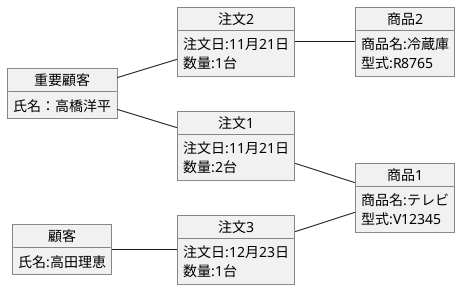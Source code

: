 @startuml

left to right direction

object "重要顧客" as SSS {
    氏名：高橋洋平
}
object "顧客"  as SS{
    氏名:高田理恵
}

object "注文1" as T1{
    注文日:11月21日
    数量:2台
}

object "注文2" as T2{
    注文日:11月21日
    数量:1台
}

object "注文3" as T3{
    注文日:12月23日
    数量:1台
}

object "商品1" as S1 {
    商品名:テレビ
    型式:V12345
}
object "商品2" as S2{
    商品名:冷蔵庫
    型式:R8765
}
' object "商品3" as S3{
'     商品名:プロジェクタ
'     型式:P1122
' }
SSS -- T1
SSS -- T2
SS -- T3

T1 -- S1
T2 -- S2
T3 -- S1
@enduml